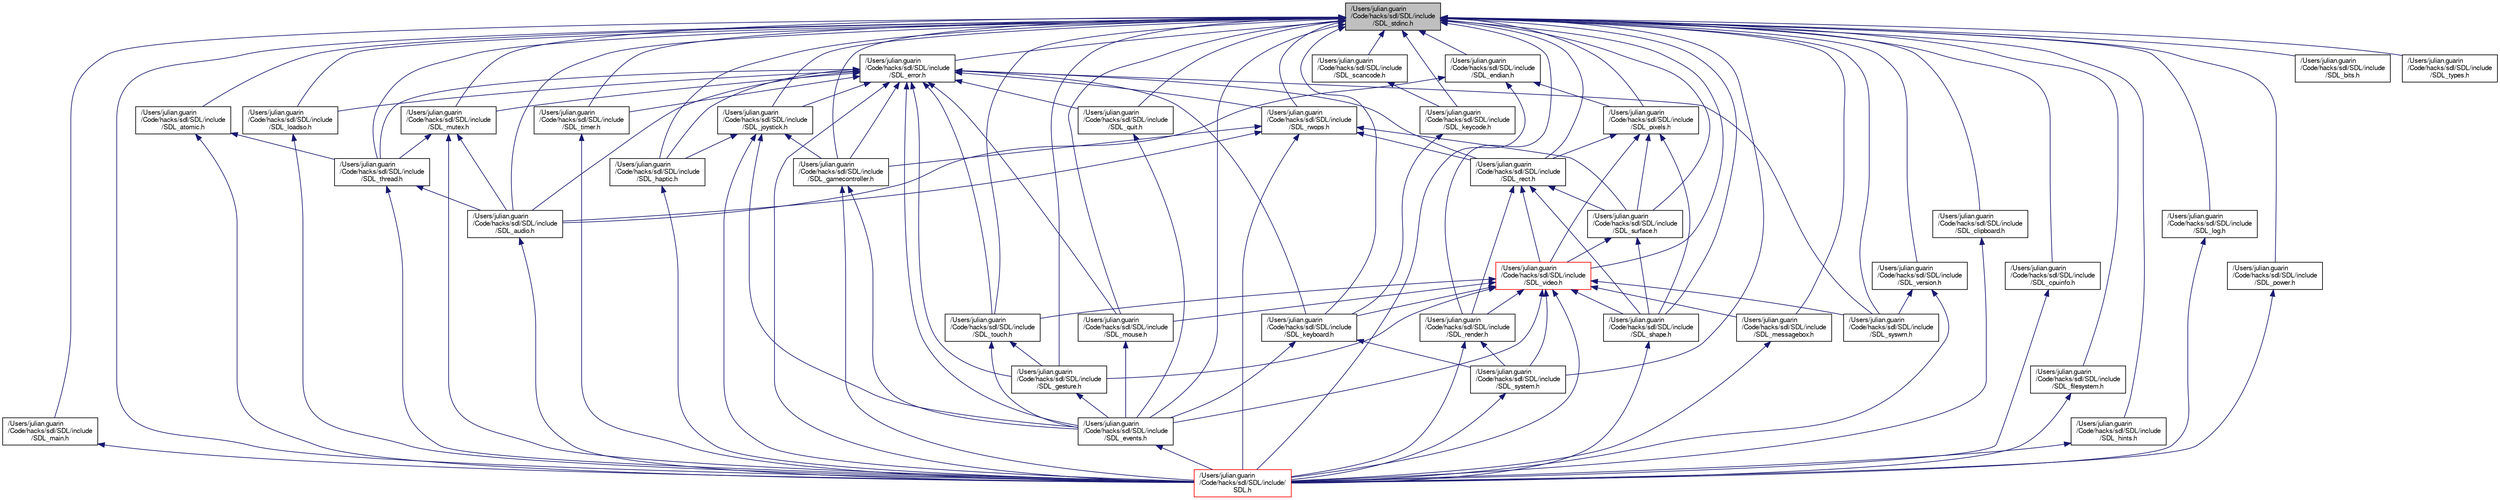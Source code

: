 digraph "/Users/julian.guarin/Code/hacks/sdl/SDL/include/SDL_stdinc.h"
{
  edge [fontname="FreeSans",fontsize="10",labelfontname="FreeSans",labelfontsize="10"];
  node [fontname="FreeSans",fontsize="10",shape=record];
  Node8 [label="/Users/julian.guarin\l/Code/hacks/sdl/SDL/include\l/SDL_stdinc.h",height=0.2,width=0.4,color="black", fillcolor="grey75", style="filled", fontcolor="black"];
  Node8 -> Node9 [dir="back",color="midnightblue",fontsize="10",style="solid",fontname="FreeSans"];
  Node9 [label="/Users/julian.guarin\l/Code/hacks/sdl/SDL/include\l/SDL_main.h",height=0.2,width=0.4,color="black", fillcolor="white", style="filled",URL="$d7/d70/_s_d_l__main_8h.html"];
  Node9 -> Node10 [dir="back",color="midnightblue",fontsize="10",style="solid",fontname="FreeSans"];
  Node10 [label="/Users/julian.guarin\l/Code/hacks/sdl/SDL/include/\lSDL.h",height=0.2,width=0.4,color="red", fillcolor="white", style="filled",URL="$de/ddc/_s_d_l_8h.html"];
  Node8 -> Node10 [dir="back",color="midnightblue",fontsize="10",style="solid",fontname="FreeSans"];
  Node8 -> Node15 [dir="back",color="midnightblue",fontsize="10",style="solid",fontname="FreeSans"];
  Node15 [label="/Users/julian.guarin\l/Code/hacks/sdl/SDL/include\l/SDL_atomic.h",height=0.2,width=0.4,color="black", fillcolor="white", style="filled",URL="$d6/d97/_s_d_l__atomic_8h.html"];
  Node15 -> Node10 [dir="back",color="midnightblue",fontsize="10",style="solid",fontname="FreeSans"];
  Node15 -> Node16 [dir="back",color="midnightblue",fontsize="10",style="solid",fontname="FreeSans"];
  Node16 [label="/Users/julian.guarin\l/Code/hacks/sdl/SDL/include\l/SDL_thread.h",height=0.2,width=0.4,color="black", fillcolor="white", style="filled",URL="$d8/ded/_s_d_l__thread_8h.html"];
  Node16 -> Node17 [dir="back",color="midnightblue",fontsize="10",style="solid",fontname="FreeSans"];
  Node17 [label="/Users/julian.guarin\l/Code/hacks/sdl/SDL/include\l/SDL_audio.h",height=0.2,width=0.4,color="black", fillcolor="white", style="filled",URL="$d3/d78/_s_d_l__audio_8h.html"];
  Node17 -> Node10 [dir="back",color="midnightblue",fontsize="10",style="solid",fontname="FreeSans"];
  Node16 -> Node10 [dir="back",color="midnightblue",fontsize="10",style="solid",fontname="FreeSans"];
  Node8 -> Node17 [dir="back",color="midnightblue",fontsize="10",style="solid",fontname="FreeSans"];
  Node8 -> Node18 [dir="back",color="midnightblue",fontsize="10",style="solid",fontname="FreeSans"];
  Node18 [label="/Users/julian.guarin\l/Code/hacks/sdl/SDL/include\l/SDL_error.h",height=0.2,width=0.4,color="black", fillcolor="white", style="filled",URL="$df/d2d/_s_d_l__error_8h.html"];
  Node18 -> Node17 [dir="back",color="midnightblue",fontsize="10",style="solid",fontname="FreeSans"];
  Node18 -> Node19 [dir="back",color="midnightblue",fontsize="10",style="solid",fontname="FreeSans"];
  Node19 [label="/Users/julian.guarin\l/Code/hacks/sdl/SDL/include\l/SDL_mutex.h",height=0.2,width=0.4,color="black", fillcolor="white", style="filled",URL="$d2/d09/_s_d_l__mutex_8h.html"];
  Node19 -> Node17 [dir="back",color="midnightblue",fontsize="10",style="solid",fontname="FreeSans"];
  Node19 -> Node16 [dir="back",color="midnightblue",fontsize="10",style="solid",fontname="FreeSans"];
  Node19 -> Node10 [dir="back",color="midnightblue",fontsize="10",style="solid",fontname="FreeSans"];
  Node18 -> Node16 [dir="back",color="midnightblue",fontsize="10",style="solid",fontname="FreeSans"];
  Node18 -> Node20 [dir="back",color="midnightblue",fontsize="10",style="solid",fontname="FreeSans"];
  Node20 [label="/Users/julian.guarin\l/Code/hacks/sdl/SDL/include\l/SDL_rwops.h",height=0.2,width=0.4,color="black", fillcolor="white", style="filled",URL="$d6/d73/_s_d_l__rwops_8h.html"];
  Node20 -> Node17 [dir="back",color="midnightblue",fontsize="10",style="solid",fontname="FreeSans"];
  Node20 -> Node21 [dir="back",color="midnightblue",fontsize="10",style="solid",fontname="FreeSans"];
  Node21 [label="/Users/julian.guarin\l/Code/hacks/sdl/SDL/include\l/SDL_rect.h",height=0.2,width=0.4,color="black", fillcolor="white", style="filled",URL="$d5/d41/_s_d_l__rect_8h.html"];
  Node21 -> Node22 [dir="back",color="midnightblue",fontsize="10",style="solid",fontname="FreeSans"];
  Node22 [label="/Users/julian.guarin\l/Code/hacks/sdl/SDL/include\l/SDL_video.h",height=0.2,width=0.4,color="red", fillcolor="white", style="filled",URL="$dc/d64/_s_d_l__video_8h.html"];
  Node22 -> Node23 [dir="back",color="midnightblue",fontsize="10",style="solid",fontname="FreeSans"];
  Node23 [label="/Users/julian.guarin\l/Code/hacks/sdl/SDL/include\l/SDL_events.h",height=0.2,width=0.4,color="black", fillcolor="white", style="filled",URL="$d9/d42/_s_d_l__events_8h.html"];
  Node23 -> Node10 [dir="back",color="midnightblue",fontsize="10",style="solid",fontname="FreeSans"];
  Node22 -> Node24 [dir="back",color="midnightblue",fontsize="10",style="solid",fontname="FreeSans"];
  Node24 [label="/Users/julian.guarin\l/Code/hacks/sdl/SDL/include\l/SDL_keyboard.h",height=0.2,width=0.4,color="black", fillcolor="white", style="filled",URL="$d3/d07/_s_d_l__keyboard_8h.html"];
  Node24 -> Node23 [dir="back",color="midnightblue",fontsize="10",style="solid",fontname="FreeSans"];
  Node24 -> Node25 [dir="back",color="midnightblue",fontsize="10",style="solid",fontname="FreeSans"];
  Node25 [label="/Users/julian.guarin\l/Code/hacks/sdl/SDL/include\l/SDL_system.h",height=0.2,width=0.4,color="black", fillcolor="white", style="filled",URL="$d9/d7c/_s_d_l__system_8h.html"];
  Node25 -> Node10 [dir="back",color="midnightblue",fontsize="10",style="solid",fontname="FreeSans"];
  Node22 -> Node26 [dir="back",color="midnightblue",fontsize="10",style="solid",fontname="FreeSans"];
  Node26 [label="/Users/julian.guarin\l/Code/hacks/sdl/SDL/include\l/SDL_mouse.h",height=0.2,width=0.4,color="black", fillcolor="white", style="filled",URL="$d5/d62/_s_d_l__mouse_8h.html"];
  Node26 -> Node23 [dir="back",color="midnightblue",fontsize="10",style="solid",fontname="FreeSans"];
  Node22 -> Node27 [dir="back",color="midnightblue",fontsize="10",style="solid",fontname="FreeSans"];
  Node27 [label="/Users/julian.guarin\l/Code/hacks/sdl/SDL/include\l/SDL_gesture.h",height=0.2,width=0.4,color="black", fillcolor="white", style="filled",URL="$de/da1/_s_d_l__gesture_8h.html"];
  Node27 -> Node23 [dir="back",color="midnightblue",fontsize="10",style="solid",fontname="FreeSans"];
  Node22 -> Node28 [dir="back",color="midnightblue",fontsize="10",style="solid",fontname="FreeSans"];
  Node28 [label="/Users/julian.guarin\l/Code/hacks/sdl/SDL/include\l/SDL_touch.h",height=0.2,width=0.4,color="black", fillcolor="white", style="filled",URL="$da/dc2/_s_d_l__touch_8h.html"];
  Node28 -> Node27 [dir="back",color="midnightblue",fontsize="10",style="solid",fontname="FreeSans"];
  Node28 -> Node23 [dir="back",color="midnightblue",fontsize="10",style="solid",fontname="FreeSans"];
  Node22 -> Node29 [dir="back",color="midnightblue",fontsize="10",style="solid",fontname="FreeSans"];
  Node29 [label="/Users/julian.guarin\l/Code/hacks/sdl/SDL/include\l/SDL_messagebox.h",height=0.2,width=0.4,color="black", fillcolor="white", style="filled",URL="$da/d36/_s_d_l__messagebox_8h.html"];
  Node29 -> Node10 [dir="back",color="midnightblue",fontsize="10",style="solid",fontname="FreeSans"];
  Node22 -> Node30 [dir="back",color="midnightblue",fontsize="10",style="solid",fontname="FreeSans"];
  Node30 [label="/Users/julian.guarin\l/Code/hacks/sdl/SDL/include\l/SDL_render.h",height=0.2,width=0.4,color="black", fillcolor="white", style="filled",URL="$d6/d30/_s_d_l__render_8h.html"];
  Node30 -> Node10 [dir="back",color="midnightblue",fontsize="10",style="solid",fontname="FreeSans"];
  Node30 -> Node25 [dir="back",color="midnightblue",fontsize="10",style="solid",fontname="FreeSans"];
  Node22 -> Node31 [dir="back",color="midnightblue",fontsize="10",style="solid",fontname="FreeSans"];
  Node31 [label="/Users/julian.guarin\l/Code/hacks/sdl/SDL/include\l/SDL_shape.h",height=0.2,width=0.4,color="black", fillcolor="white", style="filled",URL="$dc/d20/_s_d_l__shape_8h.html"];
  Node31 -> Node10 [dir="back",color="midnightblue",fontsize="10",style="solid",fontname="FreeSans"];
  Node22 -> Node25 [dir="back",color="midnightblue",fontsize="10",style="solid",fontname="FreeSans"];
  Node22 -> Node10 [dir="back",color="midnightblue",fontsize="10",style="solid",fontname="FreeSans"];
  Node22 -> Node32 [dir="back",color="midnightblue",fontsize="10",style="solid",fontname="FreeSans"];
  Node32 [label="/Users/julian.guarin\l/Code/hacks/sdl/SDL/include\l/SDL_syswm.h",height=0.2,width=0.4,color="black", fillcolor="white", style="filled",URL="$de/df3/_s_d_l__syswm_8h.html"];
  Node21 -> Node34 [dir="back",color="midnightblue",fontsize="10",style="solid",fontname="FreeSans"];
  Node34 [label="/Users/julian.guarin\l/Code/hacks/sdl/SDL/include\l/SDL_surface.h",height=0.2,width=0.4,color="black", fillcolor="white", style="filled",URL="$d4/d6d/_s_d_l__surface_8h.html"];
  Node34 -> Node22 [dir="back",color="midnightblue",fontsize="10",style="solid",fontname="FreeSans"];
  Node34 -> Node31 [dir="back",color="midnightblue",fontsize="10",style="solid",fontname="FreeSans"];
  Node21 -> Node30 [dir="back",color="midnightblue",fontsize="10",style="solid",fontname="FreeSans"];
  Node21 -> Node31 [dir="back",color="midnightblue",fontsize="10",style="solid",fontname="FreeSans"];
  Node20 -> Node34 [dir="back",color="midnightblue",fontsize="10",style="solid",fontname="FreeSans"];
  Node20 -> Node35 [dir="back",color="midnightblue",fontsize="10",style="solid",fontname="FreeSans"];
  Node35 [label="/Users/julian.guarin\l/Code/hacks/sdl/SDL/include\l/SDL_gamecontroller.h",height=0.2,width=0.4,color="black", fillcolor="white", style="filled",URL="$d0/d47/_s_d_l__gamecontroller_8h.html"];
  Node35 -> Node23 [dir="back",color="midnightblue",fontsize="10",style="solid",fontname="FreeSans"];
  Node35 -> Node10 [dir="back",color="midnightblue",fontsize="10",style="solid",fontname="FreeSans"];
  Node20 -> Node10 [dir="back",color="midnightblue",fontsize="10",style="solid",fontname="FreeSans"];
  Node18 -> Node10 [dir="back",color="midnightblue",fontsize="10",style="solid",fontname="FreeSans"];
  Node18 -> Node23 [dir="back",color="midnightblue",fontsize="10",style="solid",fontname="FreeSans"];
  Node18 -> Node21 [dir="back",color="midnightblue",fontsize="10",style="solid",fontname="FreeSans"];
  Node18 -> Node24 [dir="back",color="midnightblue",fontsize="10",style="solid",fontname="FreeSans"];
  Node18 -> Node26 [dir="back",color="midnightblue",fontsize="10",style="solid",fontname="FreeSans"];
  Node18 -> Node36 [dir="back",color="midnightblue",fontsize="10",style="solid",fontname="FreeSans"];
  Node36 [label="/Users/julian.guarin\l/Code/hacks/sdl/SDL/include\l/SDL_joystick.h",height=0.2,width=0.4,color="black", fillcolor="white", style="filled",URL="$dd/d00/_s_d_l__joystick_8h.html"];
  Node36 -> Node23 [dir="back",color="midnightblue",fontsize="10",style="solid",fontname="FreeSans"];
  Node36 -> Node35 [dir="back",color="midnightblue",fontsize="10",style="solid",fontname="FreeSans"];
  Node36 -> Node37 [dir="back",color="midnightblue",fontsize="10",style="solid",fontname="FreeSans"];
  Node37 [label="/Users/julian.guarin\l/Code/hacks/sdl/SDL/include\l/SDL_haptic.h",height=0.2,width=0.4,color="black", fillcolor="white", style="filled",URL="$dc/d3c/_s_d_l__haptic_8h.html",tooltip="The SDL haptic subsystem allows you to control haptic (force feedback) devices. "];
  Node37 -> Node10 [dir="back",color="midnightblue",fontsize="10",style="solid",fontname="FreeSans"];
  Node36 -> Node10 [dir="back",color="midnightblue",fontsize="10",style="solid",fontname="FreeSans"];
  Node18 -> Node35 [dir="back",color="midnightblue",fontsize="10",style="solid",fontname="FreeSans"];
  Node18 -> Node38 [dir="back",color="midnightblue",fontsize="10",style="solid",fontname="FreeSans"];
  Node38 [label="/Users/julian.guarin\l/Code/hacks/sdl/SDL/include\l/SDL_quit.h",height=0.2,width=0.4,color="black", fillcolor="white", style="filled",URL="$d9/d3c/_s_d_l__quit_8h.html"];
  Node38 -> Node23 [dir="back",color="midnightblue",fontsize="10",style="solid",fontname="FreeSans"];
  Node18 -> Node27 [dir="back",color="midnightblue",fontsize="10",style="solid",fontname="FreeSans"];
  Node18 -> Node28 [dir="back",color="midnightblue",fontsize="10",style="solid",fontname="FreeSans"];
  Node18 -> Node37 [dir="back",color="midnightblue",fontsize="10",style="solid",fontname="FreeSans"];
  Node18 -> Node39 [dir="back",color="midnightblue",fontsize="10",style="solid",fontname="FreeSans"];
  Node39 [label="/Users/julian.guarin\l/Code/hacks/sdl/SDL/include\l/SDL_loadso.h",height=0.2,width=0.4,color="black", fillcolor="white", style="filled",URL="$d6/dd4/_s_d_l__loadso_8h.html"];
  Node39 -> Node10 [dir="back",color="midnightblue",fontsize="10",style="solid",fontname="FreeSans"];
  Node18 -> Node40 [dir="back",color="midnightblue",fontsize="10",style="solid",fontname="FreeSans"];
  Node40 [label="/Users/julian.guarin\l/Code/hacks/sdl/SDL/include\l/SDL_timer.h",height=0.2,width=0.4,color="black", fillcolor="white", style="filled",URL="$de/d46/_s_d_l__timer_8h.html"];
  Node40 -> Node10 [dir="back",color="midnightblue",fontsize="10",style="solid",fontname="FreeSans"];
  Node18 -> Node32 [dir="back",color="midnightblue",fontsize="10",style="solid",fontname="FreeSans"];
  Node8 -> Node41 [dir="back",color="midnightblue",fontsize="10",style="solid",fontname="FreeSans"];
  Node41 [label="/Users/julian.guarin\l/Code/hacks/sdl/SDL/include\l/SDL_endian.h",height=0.2,width=0.4,color="black", fillcolor="white", style="filled",URL="$d0/d2b/_s_d_l__endian_8h.html"];
  Node41 -> Node17 [dir="back",color="midnightblue",fontsize="10",style="solid",fontname="FreeSans"];
  Node41 -> Node10 [dir="back",color="midnightblue",fontsize="10",style="solid",fontname="FreeSans"];
  Node41 -> Node42 [dir="back",color="midnightblue",fontsize="10",style="solid",fontname="FreeSans"];
  Node42 [label="/Users/julian.guarin\l/Code/hacks/sdl/SDL/include\l/SDL_pixels.h",height=0.2,width=0.4,color="black", fillcolor="white", style="filled",URL="$d8/d6a/_s_d_l__pixels_8h.html"];
  Node42 -> Node22 [dir="back",color="midnightblue",fontsize="10",style="solid",fontname="FreeSans"];
  Node42 -> Node21 [dir="back",color="midnightblue",fontsize="10",style="solid",fontname="FreeSans"];
  Node42 -> Node34 [dir="back",color="midnightblue",fontsize="10",style="solid",fontname="FreeSans"];
  Node42 -> Node31 [dir="back",color="midnightblue",fontsize="10",style="solid",fontname="FreeSans"];
  Node8 -> Node19 [dir="back",color="midnightblue",fontsize="10",style="solid",fontname="FreeSans"];
  Node8 -> Node16 [dir="back",color="midnightblue",fontsize="10",style="solid",fontname="FreeSans"];
  Node8 -> Node20 [dir="back",color="midnightblue",fontsize="10",style="solid",fontname="FreeSans"];
  Node8 -> Node43 [dir="back",color="midnightblue",fontsize="10",style="solid",fontname="FreeSans"];
  Node43 [label="/Users/julian.guarin\l/Code/hacks/sdl/SDL/include\l/SDL_clipboard.h",height=0.2,width=0.4,color="black", fillcolor="white", style="filled",URL="$d8/dee/_s_d_l__clipboard_8h.html"];
  Node43 -> Node10 [dir="back",color="midnightblue",fontsize="10",style="solid",fontname="FreeSans"];
  Node8 -> Node44 [dir="back",color="midnightblue",fontsize="10",style="solid",fontname="FreeSans"];
  Node44 [label="/Users/julian.guarin\l/Code/hacks/sdl/SDL/include\l/SDL_cpuinfo.h",height=0.2,width=0.4,color="black", fillcolor="white", style="filled",URL="$d6/d62/_s_d_l__cpuinfo_8h.html"];
  Node44 -> Node10 [dir="back",color="midnightblue",fontsize="10",style="solid",fontname="FreeSans"];
  Node8 -> Node23 [dir="back",color="midnightblue",fontsize="10",style="solid",fontname="FreeSans"];
  Node8 -> Node22 [dir="back",color="midnightblue",fontsize="10",style="solid",fontname="FreeSans"];
  Node8 -> Node42 [dir="back",color="midnightblue",fontsize="10",style="solid",fontname="FreeSans"];
  Node8 -> Node21 [dir="back",color="midnightblue",fontsize="10",style="solid",fontname="FreeSans"];
  Node8 -> Node34 [dir="back",color="midnightblue",fontsize="10",style="solid",fontname="FreeSans"];
  Node8 -> Node24 [dir="back",color="midnightblue",fontsize="10",style="solid",fontname="FreeSans"];
  Node8 -> Node45 [dir="back",color="midnightblue",fontsize="10",style="solid",fontname="FreeSans"];
  Node45 [label="/Users/julian.guarin\l/Code/hacks/sdl/SDL/include\l/SDL_keycode.h",height=0.2,width=0.4,color="black", fillcolor="white", style="filled",URL="$d5/df2/_s_d_l__keycode_8h.html"];
  Node45 -> Node24 [dir="back",color="midnightblue",fontsize="10",style="solid",fontname="FreeSans"];
  Node8 -> Node46 [dir="back",color="midnightblue",fontsize="10",style="solid",fontname="FreeSans"];
  Node46 [label="/Users/julian.guarin\l/Code/hacks/sdl/SDL/include\l/SDL_scancode.h",height=0.2,width=0.4,color="black", fillcolor="white", style="filled",URL="$df/d4a/_s_d_l__scancode_8h.html"];
  Node46 -> Node45 [dir="back",color="midnightblue",fontsize="10",style="solid",fontname="FreeSans"];
  Node8 -> Node26 [dir="back",color="midnightblue",fontsize="10",style="solid",fontname="FreeSans"];
  Node8 -> Node36 [dir="back",color="midnightblue",fontsize="10",style="solid",fontname="FreeSans"];
  Node8 -> Node35 [dir="back",color="midnightblue",fontsize="10",style="solid",fontname="FreeSans"];
  Node8 -> Node38 [dir="back",color="midnightblue",fontsize="10",style="solid",fontname="FreeSans"];
  Node8 -> Node27 [dir="back",color="midnightblue",fontsize="10",style="solid",fontname="FreeSans"];
  Node8 -> Node28 [dir="back",color="midnightblue",fontsize="10",style="solid",fontname="FreeSans"];
  Node8 -> Node47 [dir="back",color="midnightblue",fontsize="10",style="solid",fontname="FreeSans"];
  Node47 [label="/Users/julian.guarin\l/Code/hacks/sdl/SDL/include\l/SDL_filesystem.h",height=0.2,width=0.4,color="black", fillcolor="white", style="filled",URL="$d4/da4/_s_d_l__filesystem_8h.html",tooltip="Include file for filesystem SDL API functions. "];
  Node47 -> Node10 [dir="back",color="midnightblue",fontsize="10",style="solid",fontname="FreeSans"];
  Node8 -> Node37 [dir="back",color="midnightblue",fontsize="10",style="solid",fontname="FreeSans"];
  Node8 -> Node48 [dir="back",color="midnightblue",fontsize="10",style="solid",fontname="FreeSans"];
  Node48 [label="/Users/julian.guarin\l/Code/hacks/sdl/SDL/include\l/SDL_hints.h",height=0.2,width=0.4,color="black", fillcolor="white", style="filled",URL="$dd/dd3/_s_d_l__hints_8h.html"];
  Node48 -> Node10 [dir="back",color="midnightblue",fontsize="10",style="solid",fontname="FreeSans"];
  Node8 -> Node39 [dir="back",color="midnightblue",fontsize="10",style="solid",fontname="FreeSans"];
  Node8 -> Node49 [dir="back",color="midnightblue",fontsize="10",style="solid",fontname="FreeSans"];
  Node49 [label="/Users/julian.guarin\l/Code/hacks/sdl/SDL/include\l/SDL_log.h",height=0.2,width=0.4,color="black", fillcolor="white", style="filled",URL="$db/dce/_s_d_l__log_8h.html"];
  Node49 -> Node10 [dir="back",color="midnightblue",fontsize="10",style="solid",fontname="FreeSans"];
  Node8 -> Node29 [dir="back",color="midnightblue",fontsize="10",style="solid",fontname="FreeSans"];
  Node8 -> Node50 [dir="back",color="midnightblue",fontsize="10",style="solid",fontname="FreeSans"];
  Node50 [label="/Users/julian.guarin\l/Code/hacks/sdl/SDL/include\l/SDL_power.h",height=0.2,width=0.4,color="black", fillcolor="white", style="filled",URL="$d7/d6e/_s_d_l__power_8h.html"];
  Node50 -> Node10 [dir="back",color="midnightblue",fontsize="10",style="solid",fontname="FreeSans"];
  Node8 -> Node30 [dir="back",color="midnightblue",fontsize="10",style="solid",fontname="FreeSans"];
  Node8 -> Node31 [dir="back",color="midnightblue",fontsize="10",style="solid",fontname="FreeSans"];
  Node8 -> Node25 [dir="back",color="midnightblue",fontsize="10",style="solid",fontname="FreeSans"];
  Node8 -> Node40 [dir="back",color="midnightblue",fontsize="10",style="solid",fontname="FreeSans"];
  Node8 -> Node51 [dir="back",color="midnightblue",fontsize="10",style="solid",fontname="FreeSans"];
  Node51 [label="/Users/julian.guarin\l/Code/hacks/sdl/SDL/include\l/SDL_version.h",height=0.2,width=0.4,color="black", fillcolor="white", style="filled",URL="$d7/dd5/_s_d_l__version_8h.html"];
  Node51 -> Node10 [dir="back",color="midnightblue",fontsize="10",style="solid",fontname="FreeSans"];
  Node51 -> Node32 [dir="back",color="midnightblue",fontsize="10",style="solid",fontname="FreeSans"];
  Node8 -> Node52 [dir="back",color="midnightblue",fontsize="10",style="solid",fontname="FreeSans"];
  Node52 [label="/Users/julian.guarin\l/Code/hacks/sdl/SDL/include\l/SDL_bits.h",height=0.2,width=0.4,color="black", fillcolor="white", style="filled",URL="$d2/d01/_s_d_l__bits_8h.html"];
  Node8 -> Node32 [dir="back",color="midnightblue",fontsize="10",style="solid",fontname="FreeSans"];
  Node8 -> Node53 [dir="back",color="midnightblue",fontsize="10",style="solid",fontname="FreeSans"];
  Node53 [label="/Users/julian.guarin\l/Code/hacks/sdl/SDL/include\l/SDL_types.h",height=0.2,width=0.4,color="black", fillcolor="white", style="filled",URL="$d8/dde/_s_d_l__types_8h.html"];
}
